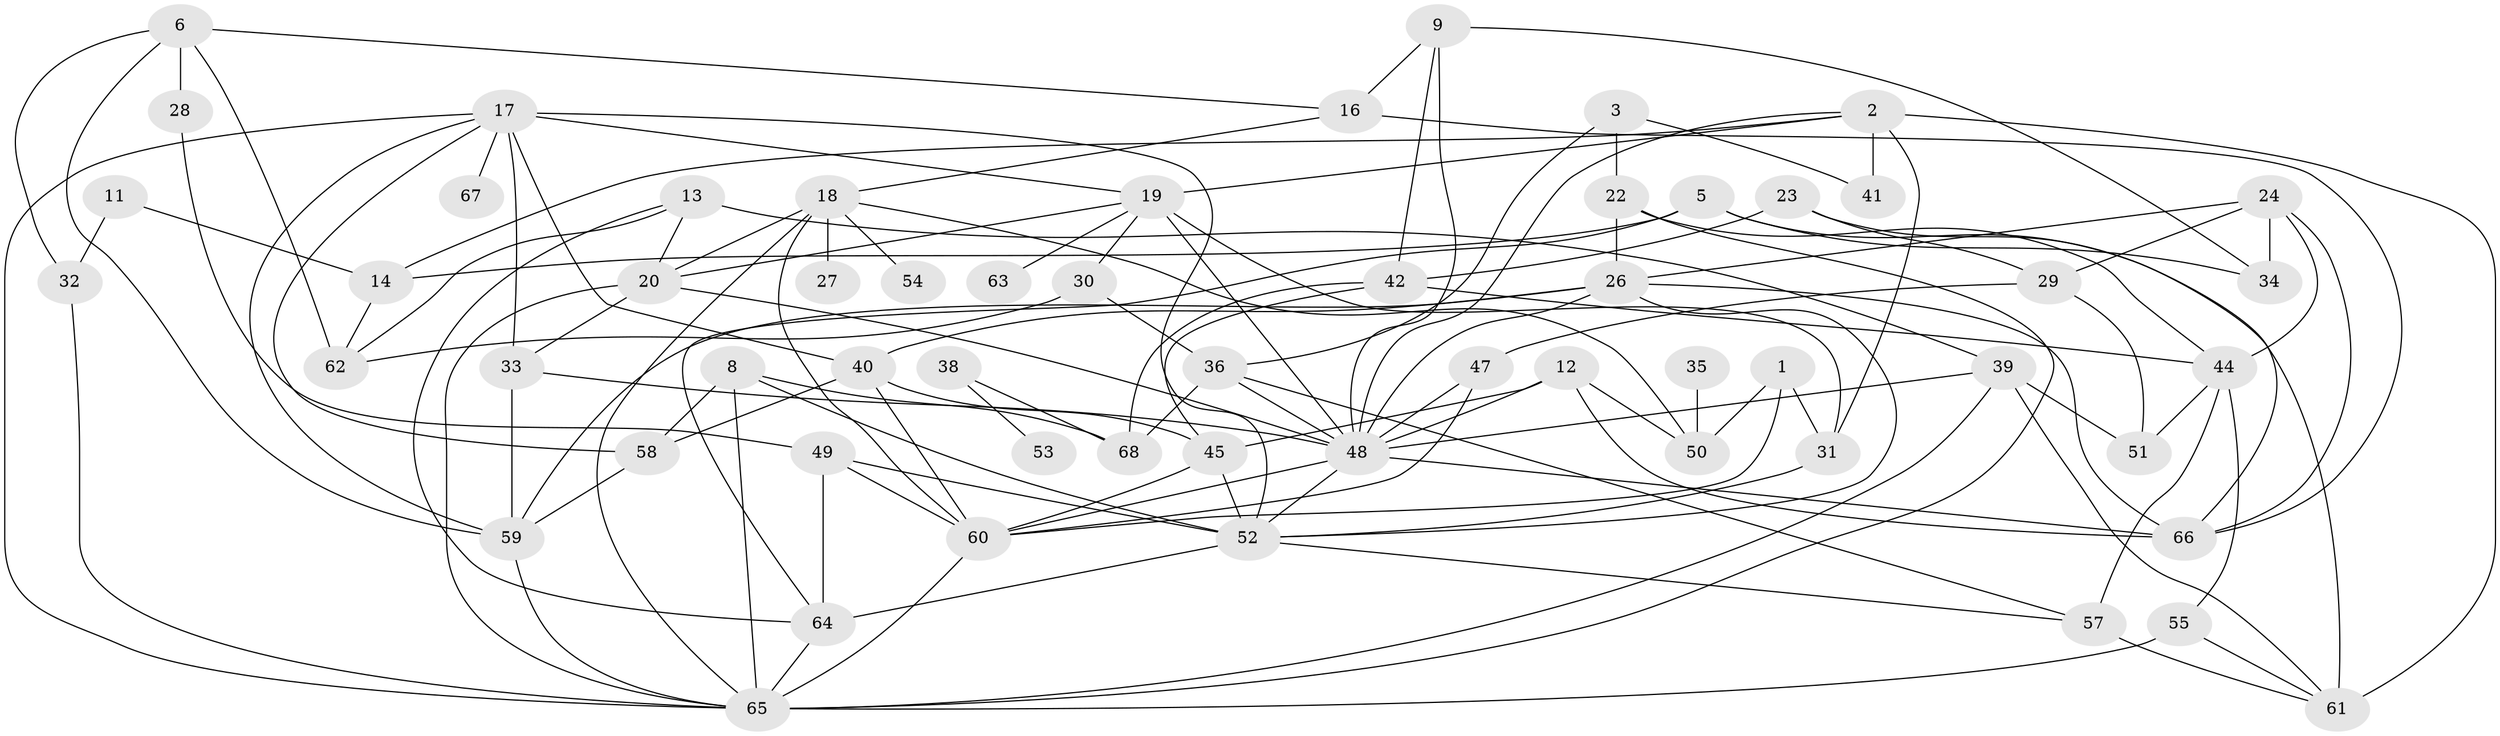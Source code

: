 // original degree distribution, {4: 0.14074074074074075, 6: 0.05925925925925926, 1: 0.14814814814814814, 3: 0.21481481481481482, 2: 0.18518518518518517, 5: 0.14814814814814814, 7: 0.022222222222222223, 0: 0.07407407407407407, 8: 0.007407407407407408}
// Generated by graph-tools (version 1.1) at 2025/00/03/09/25 03:00:51]
// undirected, 58 vertices, 127 edges
graph export_dot {
graph [start="1"]
  node [color=gray90,style=filled];
  1;
  2;
  3;
  5;
  6;
  8;
  9;
  11;
  12;
  13;
  14;
  16;
  17;
  18;
  19;
  20;
  22;
  23;
  24;
  26;
  27;
  28;
  29;
  30;
  31;
  32;
  33;
  34;
  35;
  36;
  38;
  39;
  40;
  41;
  42;
  44;
  45;
  47;
  48;
  49;
  50;
  51;
  52;
  53;
  54;
  55;
  57;
  58;
  59;
  60;
  61;
  62;
  63;
  64;
  65;
  66;
  67;
  68;
  1 -- 31 [weight=1.0];
  1 -- 50 [weight=1.0];
  1 -- 60 [weight=1.0];
  2 -- 14 [weight=1.0];
  2 -- 19 [weight=1.0];
  2 -- 31 [weight=1.0];
  2 -- 41 [weight=1.0];
  2 -- 48 [weight=1.0];
  2 -- 61 [weight=2.0];
  3 -- 22 [weight=1.0];
  3 -- 36 [weight=1.0];
  3 -- 41 [weight=1.0];
  5 -- 14 [weight=1.0];
  5 -- 34 [weight=1.0];
  5 -- 61 [weight=1.0];
  5 -- 64 [weight=1.0];
  6 -- 16 [weight=1.0];
  6 -- 28 [weight=1.0];
  6 -- 32 [weight=1.0];
  6 -- 59 [weight=1.0];
  6 -- 62 [weight=1.0];
  8 -- 52 [weight=2.0];
  8 -- 58 [weight=1.0];
  8 -- 65 [weight=1.0];
  8 -- 68 [weight=1.0];
  9 -- 16 [weight=1.0];
  9 -- 34 [weight=1.0];
  9 -- 42 [weight=1.0];
  9 -- 48 [weight=1.0];
  11 -- 14 [weight=1.0];
  11 -- 32 [weight=1.0];
  12 -- 45 [weight=1.0];
  12 -- 48 [weight=2.0];
  12 -- 50 [weight=1.0];
  12 -- 66 [weight=1.0];
  13 -- 20 [weight=1.0];
  13 -- 39 [weight=1.0];
  13 -- 62 [weight=1.0];
  13 -- 64 [weight=1.0];
  14 -- 62 [weight=1.0];
  16 -- 18 [weight=1.0];
  16 -- 66 [weight=2.0];
  17 -- 19 [weight=1.0];
  17 -- 33 [weight=1.0];
  17 -- 40 [weight=1.0];
  17 -- 52 [weight=1.0];
  17 -- 58 [weight=1.0];
  17 -- 59 [weight=1.0];
  17 -- 65 [weight=1.0];
  17 -- 67 [weight=1.0];
  18 -- 20 [weight=1.0];
  18 -- 27 [weight=1.0];
  18 -- 50 [weight=1.0];
  18 -- 54 [weight=1.0];
  18 -- 60 [weight=1.0];
  18 -- 65 [weight=1.0];
  19 -- 20 [weight=1.0];
  19 -- 30 [weight=1.0];
  19 -- 31 [weight=2.0];
  19 -- 48 [weight=1.0];
  19 -- 63 [weight=1.0];
  20 -- 33 [weight=1.0];
  20 -- 48 [weight=2.0];
  20 -- 65 [weight=1.0];
  22 -- 26 [weight=1.0];
  22 -- 44 [weight=1.0];
  22 -- 65 [weight=1.0];
  23 -- 29 [weight=1.0];
  23 -- 42 [weight=1.0];
  23 -- 66 [weight=1.0];
  24 -- 26 [weight=1.0];
  24 -- 29 [weight=1.0];
  24 -- 34 [weight=1.0];
  24 -- 44 [weight=1.0];
  24 -- 66 [weight=1.0];
  26 -- 40 [weight=2.0];
  26 -- 48 [weight=1.0];
  26 -- 52 [weight=1.0];
  26 -- 59 [weight=1.0];
  26 -- 66 [weight=1.0];
  28 -- 49 [weight=1.0];
  29 -- 47 [weight=1.0];
  29 -- 51 [weight=1.0];
  30 -- 36 [weight=1.0];
  30 -- 62 [weight=1.0];
  31 -- 52 [weight=1.0];
  32 -- 65 [weight=1.0];
  33 -- 48 [weight=1.0];
  33 -- 59 [weight=1.0];
  35 -- 50 [weight=1.0];
  36 -- 48 [weight=1.0];
  36 -- 57 [weight=1.0];
  36 -- 68 [weight=1.0];
  38 -- 53 [weight=1.0];
  38 -- 68 [weight=1.0];
  39 -- 48 [weight=2.0];
  39 -- 51 [weight=1.0];
  39 -- 61 [weight=1.0];
  39 -- 65 [weight=1.0];
  40 -- 45 [weight=1.0];
  40 -- 58 [weight=1.0];
  40 -- 60 [weight=2.0];
  42 -- 44 [weight=1.0];
  42 -- 45 [weight=1.0];
  42 -- 68 [weight=2.0];
  44 -- 51 [weight=1.0];
  44 -- 55 [weight=1.0];
  44 -- 57 [weight=1.0];
  45 -- 52 [weight=1.0];
  45 -- 60 [weight=1.0];
  47 -- 48 [weight=1.0];
  47 -- 60 [weight=1.0];
  48 -- 52 [weight=1.0];
  48 -- 60 [weight=1.0];
  48 -- 66 [weight=1.0];
  49 -- 52 [weight=1.0];
  49 -- 60 [weight=1.0];
  49 -- 64 [weight=1.0];
  52 -- 57 [weight=1.0];
  52 -- 64 [weight=1.0];
  55 -- 61 [weight=1.0];
  55 -- 65 [weight=1.0];
  57 -- 61 [weight=1.0];
  58 -- 59 [weight=1.0];
  59 -- 65 [weight=1.0];
  60 -- 65 [weight=1.0];
  64 -- 65 [weight=1.0];
}
